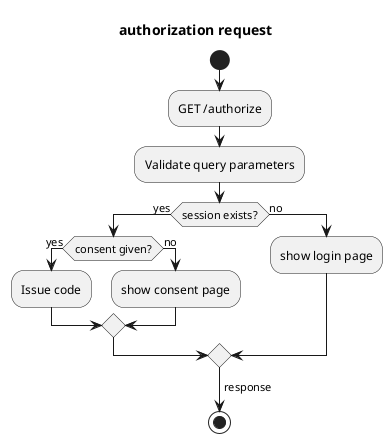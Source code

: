 @startuml
title authorization request

start
:GET /authorize;
:Validate query parameters;
if (session exists?) then (yes)
    if (consent given?) then (yes)
        :Issue code;
    else (no)
        :show consent page;
    endif
else (no)
    :show login page;
endif

->response;
stop
@enduml